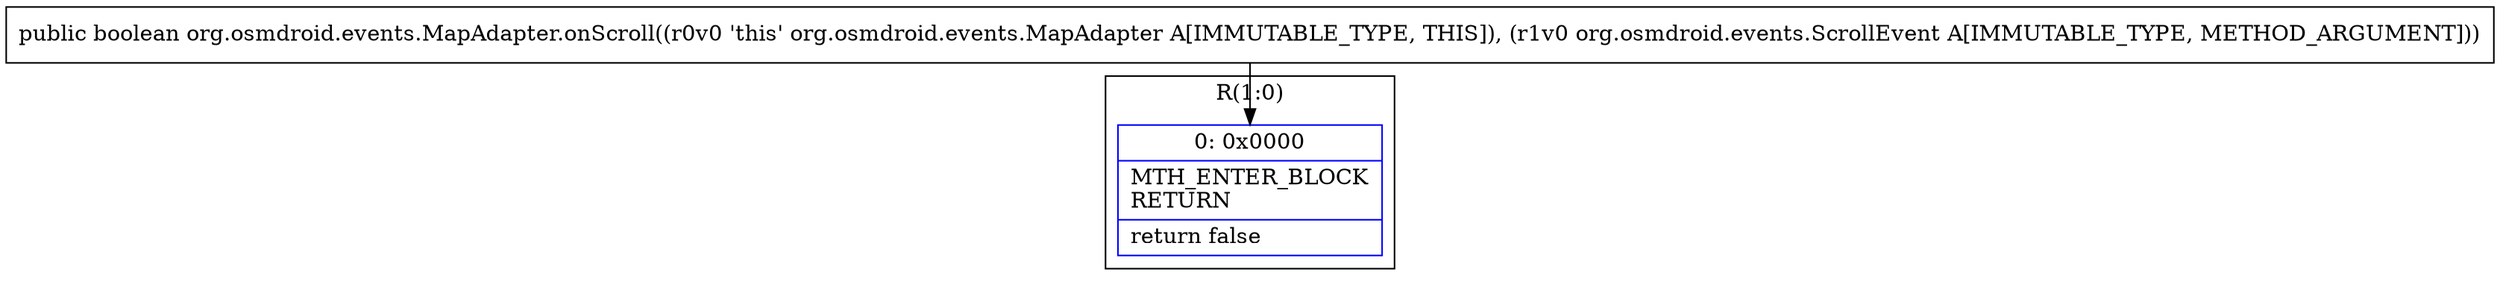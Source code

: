 digraph "CFG fororg.osmdroid.events.MapAdapter.onScroll(Lorg\/osmdroid\/events\/ScrollEvent;)Z" {
subgraph cluster_Region_1809376559 {
label = "R(1:0)";
node [shape=record,color=blue];
Node_0 [shape=record,label="{0\:\ 0x0000|MTH_ENTER_BLOCK\lRETURN\l|return false\l}"];
}
MethodNode[shape=record,label="{public boolean org.osmdroid.events.MapAdapter.onScroll((r0v0 'this' org.osmdroid.events.MapAdapter A[IMMUTABLE_TYPE, THIS]), (r1v0 org.osmdroid.events.ScrollEvent A[IMMUTABLE_TYPE, METHOD_ARGUMENT])) }"];
MethodNode -> Node_0;
}

